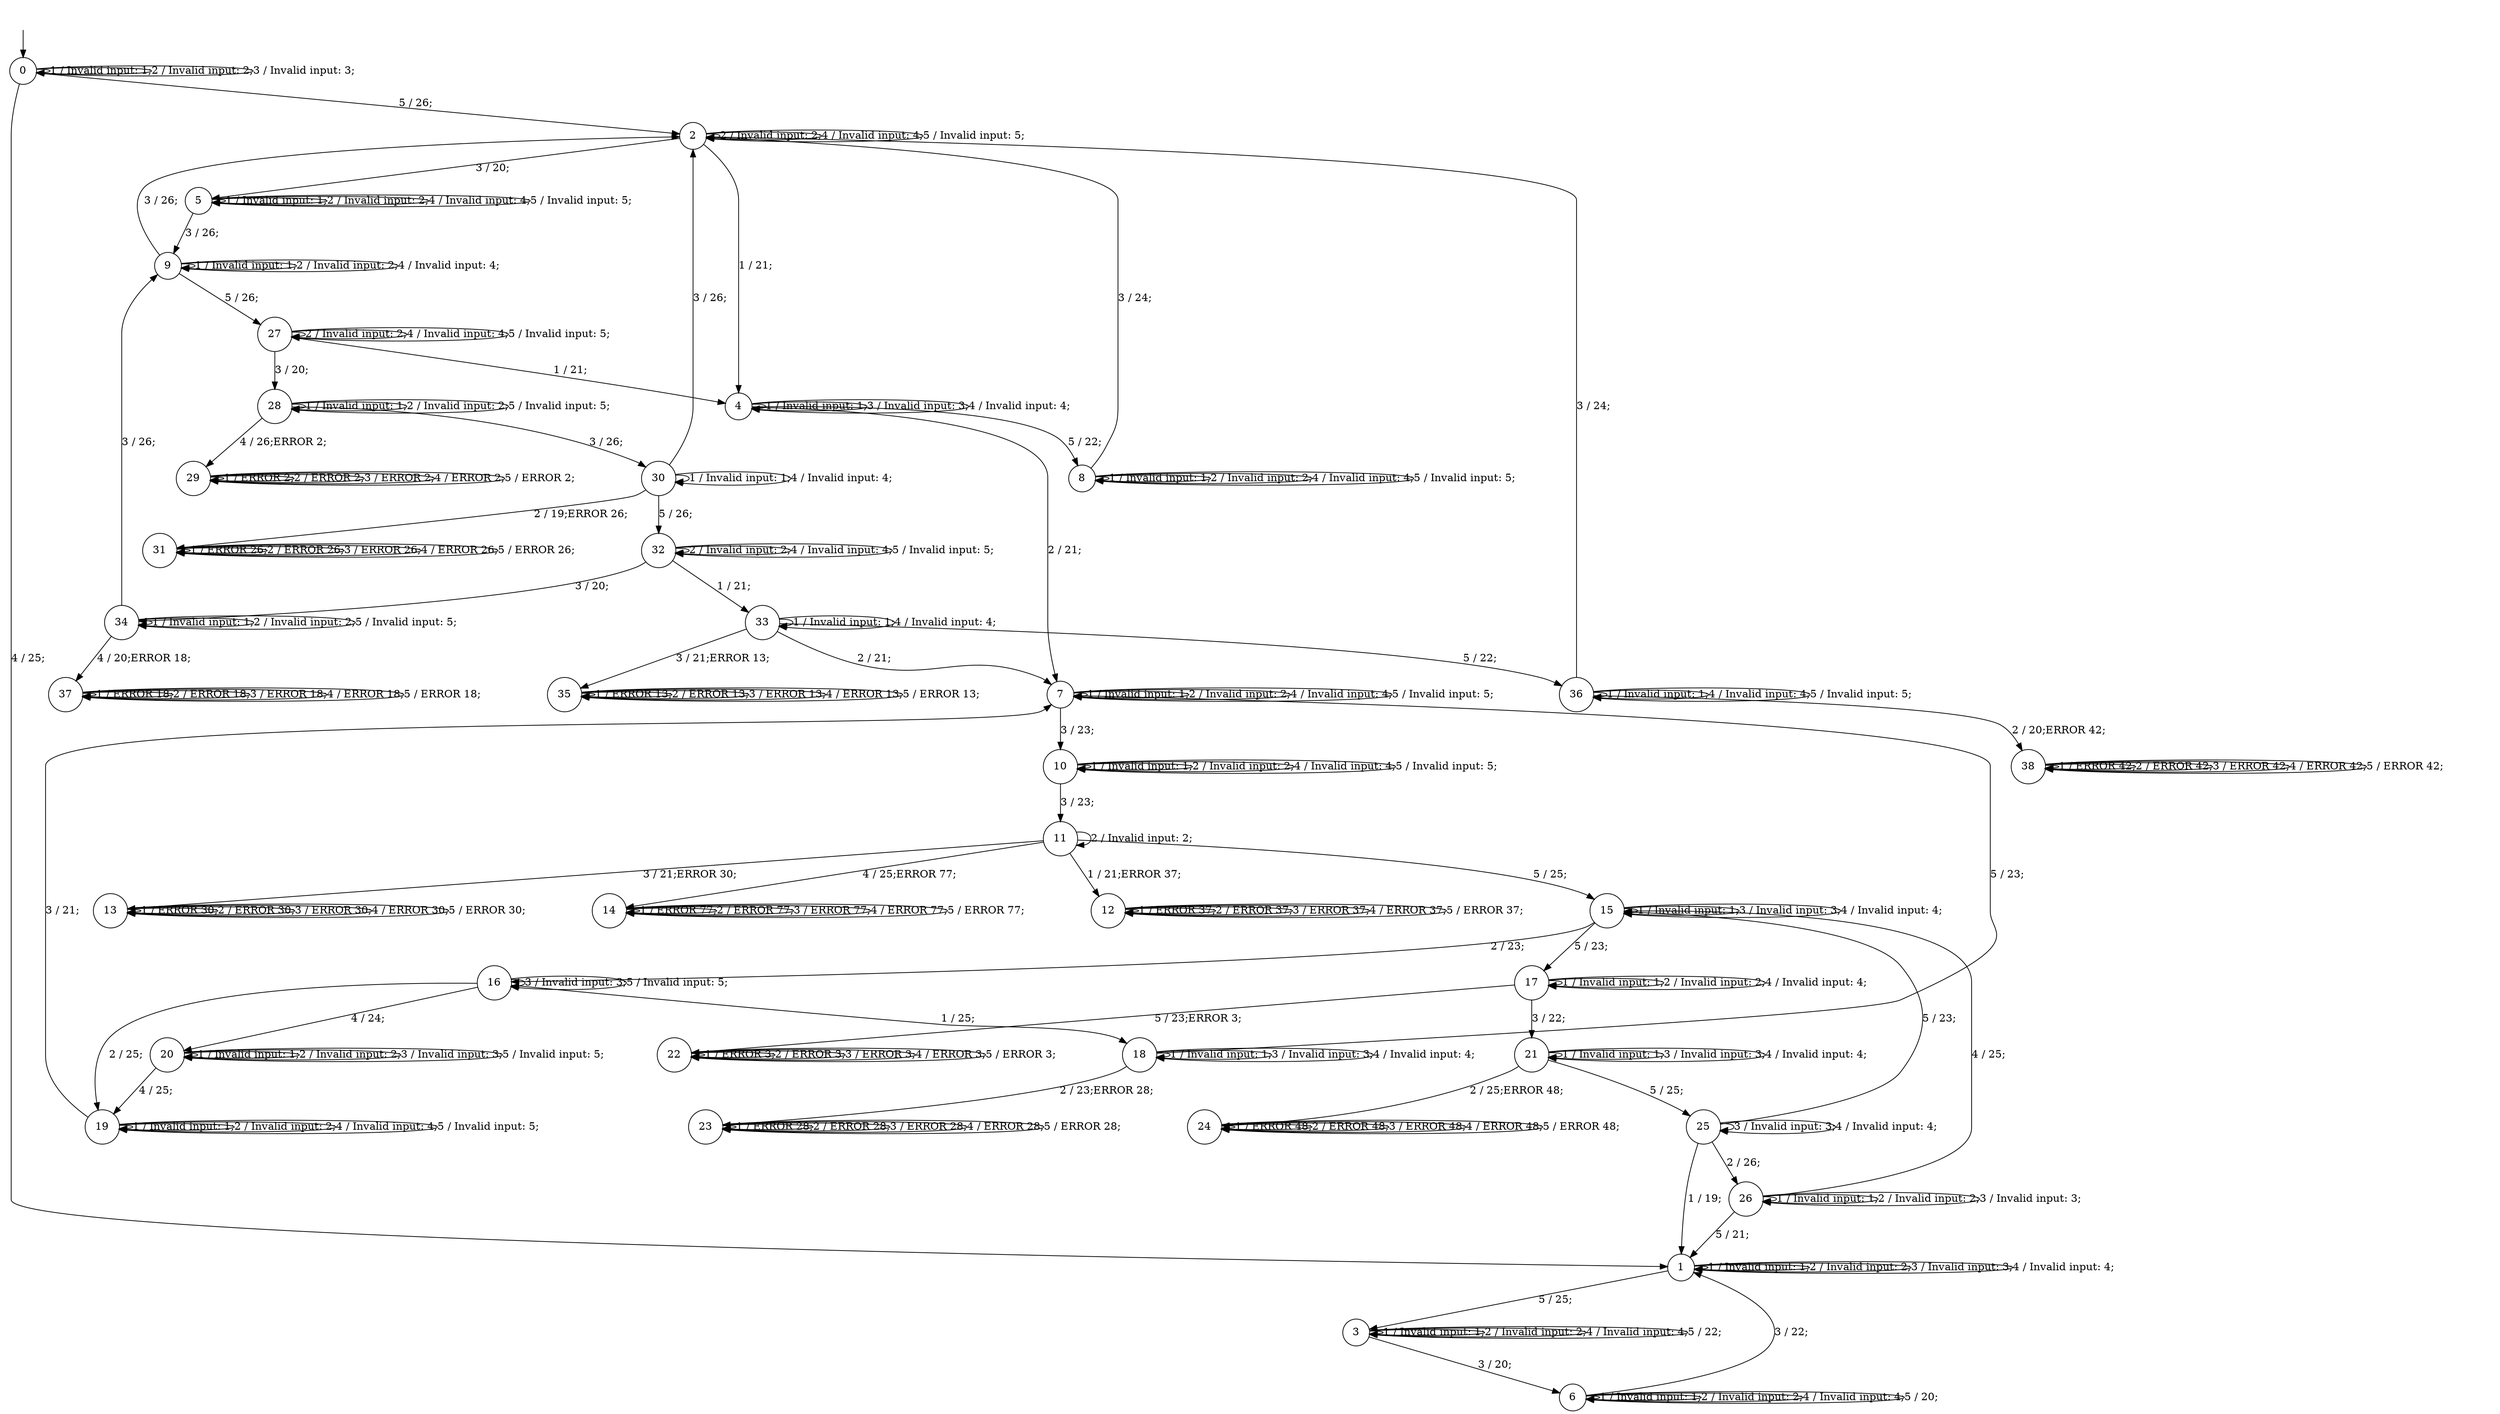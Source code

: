 digraph g {
__start0 [label="" shape="none"];

	s0 [shape="circle" label="0"];
	s1 [shape="circle" label="1"];
	s2 [shape="circle" label="2"];
	s3 [shape="circle" label="3"];
	s4 [shape="circle" label="4"];
	s5 [shape="circle" label="5"];
	s6 [shape="circle" label="6"];
	s7 [shape="circle" label="7"];
	s8 [shape="circle" label="8"];
	s9 [shape="circle" label="9"];
	s10 [shape="circle" label="10"];
	s11 [shape="circle" label="11"];
	s12 [shape="circle" label="12"];
	s13 [shape="circle" label="13"];
	s14 [shape="circle" label="14"];
	s15 [shape="circle" label="15"];
	s16 [shape="circle" label="16"];
	s17 [shape="circle" label="17"];
	s18 [shape="circle" label="18"];
	s19 [shape="circle" label="19"];
	s20 [shape="circle" label="20"];
	s21 [shape="circle" label="21"];
	s22 [shape="circle" label="22"];
	s23 [shape="circle" label="23"];
	s24 [shape="circle" label="24"];
	s25 [shape="circle" label="25"];
	s26 [shape="circle" label="26"];
	s27 [shape="circle" label="27"];
	s28 [shape="circle" label="28"];
	s29 [shape="circle" label="29"];
	s30 [shape="circle" label="30"];
	s31 [shape="circle" label="31"];
	s32 [shape="circle" label="32"];
	s33 [shape="circle" label="33"];
	s34 [shape="circle" label="34"];
	s35 [shape="circle" label="35"];
	s36 [shape="circle" label="36"];
	s37 [shape="circle" label="37"];
	s38 [shape="circle" label="38"];
	s0 -> s0 [label="1 / Invalid input: 1;"];
	s0 -> s0 [label="2 / Invalid input: 2;"];
	s0 -> s0 [label="3 / Invalid input: 3;"];
	s0 -> s1 [label="4 / 25;"];
	s0 -> s2 [label="5 / 26;"];
	s1 -> s1 [label="1 / Invalid input: 1;"];
	s1 -> s1 [label="2 / Invalid input: 2;"];
	s1 -> s1 [label="3 / Invalid input: 3;"];
	s1 -> s1 [label="4 / Invalid input: 4;"];
	s1 -> s3 [label="5 / 25;"];
	s2 -> s4 [label="1 / 21;"];
	s2 -> s2 [label="2 / Invalid input: 2;"];
	s2 -> s5 [label="3 / 20;"];
	s2 -> s2 [label="4 / Invalid input: 4;"];
	s2 -> s2 [label="5 / Invalid input: 5;"];
	s3 -> s3 [label="1 / Invalid input: 1;"];
	s3 -> s3 [label="2 / Invalid input: 2;"];
	s3 -> s6 [label="3 / 20;"];
	s3 -> s3 [label="4 / Invalid input: 4;"];
	s3 -> s3 [label="5 / 22;"];
	s4 -> s4 [label="1 / Invalid input: 1;"];
	s4 -> s7 [label="2 / 21;"];
	s4 -> s4 [label="3 / Invalid input: 3;"];
	s4 -> s4 [label="4 / Invalid input: 4;"];
	s4 -> s8 [label="5 / 22;"];
	s5 -> s5 [label="1 / Invalid input: 1;"];
	s5 -> s5 [label="2 / Invalid input: 2;"];
	s5 -> s9 [label="3 / 26;"];
	s5 -> s5 [label="4 / Invalid input: 4;"];
	s5 -> s5 [label="5 / Invalid input: 5;"];
	s6 -> s6 [label="1 / Invalid input: 1;"];
	s6 -> s6 [label="2 / Invalid input: 2;"];
	s6 -> s1 [label="3 / 22;"];
	s6 -> s6 [label="4 / Invalid input: 4;"];
	s6 -> s6 [label="5 / 20;"];
	s7 -> s7 [label="1 / Invalid input: 1;"];
	s7 -> s7 [label="2 / Invalid input: 2;"];
	s7 -> s10 [label="3 / 23;"];
	s7 -> s7 [label="4 / Invalid input: 4;"];
	s7 -> s7 [label="5 / Invalid input: 5;"];
	s8 -> s8 [label="1 / Invalid input: 1;"];
	s8 -> s8 [label="2 / Invalid input: 2;"];
	s8 -> s2 [label="3 / 24;"];
	s8 -> s8 [label="4 / Invalid input: 4;"];
	s8 -> s8 [label="5 / Invalid input: 5;"];
	s9 -> s9 [label="1 / Invalid input: 1;"];
	s9 -> s9 [label="2 / Invalid input: 2;"];
	s9 -> s2 [label="3 / 26;"];
	s9 -> s9 [label="4 / Invalid input: 4;"];
	s9 -> s27 [label="5 / 26;"];
	s10 -> s10 [label="1 / Invalid input: 1;"];
	s10 -> s10 [label="2 / Invalid input: 2;"];
	s10 -> s11 [label="3 / 23;"];
	s10 -> s10 [label="4 / Invalid input: 4;"];
	s10 -> s10 [label="5 / Invalid input: 5;"];
	s11 -> s12 [label="1 / 21;ERROR 37;"];
	s11 -> s11 [label="2 / Invalid input: 2;"];
	s11 -> s13 [label="3 / 21;ERROR 30;"];
	s11 -> s14 [label="4 / 25;ERROR 77;"];
	s11 -> s15 [label="5 / 25;"];
	s12 -> s12 [label="1 / ERROR 37;"];
	s12 -> s12 [label="2 / ERROR 37;"];
	s12 -> s12 [label="3 / ERROR 37;"];
	s12 -> s12 [label="4 / ERROR 37;"];
	s12 -> s12 [label="5 / ERROR 37;"];
	s13 -> s13 [label="1 / ERROR 30;"];
	s13 -> s13 [label="2 / ERROR 30;"];
	s13 -> s13 [label="3 / ERROR 30;"];
	s13 -> s13 [label="4 / ERROR 30;"];
	s13 -> s13 [label="5 / ERROR 30;"];
	s14 -> s14 [label="1 / ERROR 77;"];
	s14 -> s14 [label="2 / ERROR 77;"];
	s14 -> s14 [label="3 / ERROR 77;"];
	s14 -> s14 [label="4 / ERROR 77;"];
	s14 -> s14 [label="5 / ERROR 77;"];
	s15 -> s15 [label="1 / Invalid input: 1;"];
	s15 -> s16 [label="2 / 23;"];
	s15 -> s15 [label="3 / Invalid input: 3;"];
	s15 -> s15 [label="4 / Invalid input: 4;"];
	s15 -> s17 [label="5 / 23;"];
	s16 -> s18 [label="1 / 25;"];
	s16 -> s19 [label="2 / 25;"];
	s16 -> s16 [label="3 / Invalid input: 3;"];
	s16 -> s20 [label="4 / 24;"];
	s16 -> s16 [label="5 / Invalid input: 5;"];
	s17 -> s17 [label="1 / Invalid input: 1;"];
	s17 -> s17 [label="2 / Invalid input: 2;"];
	s17 -> s21 [label="3 / 22;"];
	s17 -> s17 [label="4 / Invalid input: 4;"];
	s17 -> s22 [label="5 / 23;ERROR 3;"];
	s18 -> s18 [label="1 / Invalid input: 1;"];
	s18 -> s23 [label="2 / 23;ERROR 28;"];
	s18 -> s18 [label="3 / Invalid input: 3;"];
	s18 -> s18 [label="4 / Invalid input: 4;"];
	s18 -> s7 [label="5 / 23;"];
	s19 -> s19 [label="1 / Invalid input: 1;"];
	s19 -> s19 [label="2 / Invalid input: 2;"];
	s19 -> s7 [label="3 / 21;"];
	s19 -> s19 [label="4 / Invalid input: 4;"];
	s19 -> s19 [label="5 / Invalid input: 5;"];
	s20 -> s20 [label="1 / Invalid input: 1;"];
	s20 -> s20 [label="2 / Invalid input: 2;"];
	s20 -> s20 [label="3 / Invalid input: 3;"];
	s20 -> s19 [label="4 / 25;"];
	s20 -> s20 [label="5 / Invalid input: 5;"];
	s21 -> s21 [label="1 / Invalid input: 1;"];
	s21 -> s24 [label="2 / 25;ERROR 48;"];
	s21 -> s21 [label="3 / Invalid input: 3;"];
	s21 -> s21 [label="4 / Invalid input: 4;"];
	s21 -> s25 [label="5 / 25;"];
	s22 -> s22 [label="1 / ERROR 3;"];
	s22 -> s22 [label="2 / ERROR 3;"];
	s22 -> s22 [label="3 / ERROR 3;"];
	s22 -> s22 [label="4 / ERROR 3;"];
	s22 -> s22 [label="5 / ERROR 3;"];
	s23 -> s23 [label="1 / ERROR 28;"];
	s23 -> s23 [label="2 / ERROR 28;"];
	s23 -> s23 [label="3 / ERROR 28;"];
	s23 -> s23 [label="4 / ERROR 28;"];
	s23 -> s23 [label="5 / ERROR 28;"];
	s24 -> s24 [label="1 / ERROR 48;"];
	s24 -> s24 [label="2 / ERROR 48;"];
	s24 -> s24 [label="3 / ERROR 48;"];
	s24 -> s24 [label="4 / ERROR 48;"];
	s24 -> s24 [label="5 / ERROR 48;"];
	s25 -> s1 [label="1 / 19;"];
	s25 -> s26 [label="2 / 26;"];
	s25 -> s25 [label="3 / Invalid input: 3;"];
	s25 -> s25 [label="4 / Invalid input: 4;"];
	s25 -> s15 [label="5 / 23;"];
	s26 -> s26 [label="1 / Invalid input: 1;"];
	s26 -> s26 [label="2 / Invalid input: 2;"];
	s26 -> s26 [label="3 / Invalid input: 3;"];
	s26 -> s15 [label="4 / 25;"];
	s26 -> s1 [label="5 / 21;"];
	s27 -> s4 [label="1 / 21;"];
	s27 -> s27 [label="2 / Invalid input: 2;"];
	s27 -> s28 [label="3 / 20;"];
	s27 -> s27 [label="4 / Invalid input: 4;"];
	s27 -> s27 [label="5 / Invalid input: 5;"];
	s28 -> s28 [label="1 / Invalid input: 1;"];
	s28 -> s28 [label="2 / Invalid input: 2;"];
	s28 -> s30 [label="3 / 26;"];
	s28 -> s29 [label="4 / 26;ERROR 2;"];
	s28 -> s28 [label="5 / Invalid input: 5;"];
	s29 -> s29 [label="1 / ERROR 2;"];
	s29 -> s29 [label="2 / ERROR 2;"];
	s29 -> s29 [label="3 / ERROR 2;"];
	s29 -> s29 [label="4 / ERROR 2;"];
	s29 -> s29 [label="5 / ERROR 2;"];
	s30 -> s30 [label="1 / Invalid input: 1;"];
	s30 -> s31 [label="2 / 19;ERROR 26;"];
	s30 -> s2 [label="3 / 26;"];
	s30 -> s30 [label="4 / Invalid input: 4;"];
	s30 -> s32 [label="5 / 26;"];
	s31 -> s31 [label="1 / ERROR 26;"];
	s31 -> s31 [label="2 / ERROR 26;"];
	s31 -> s31 [label="3 / ERROR 26;"];
	s31 -> s31 [label="4 / ERROR 26;"];
	s31 -> s31 [label="5 / ERROR 26;"];
	s32 -> s33 [label="1 / 21;"];
	s32 -> s32 [label="2 / Invalid input: 2;"];
	s32 -> s34 [label="3 / 20;"];
	s32 -> s32 [label="4 / Invalid input: 4;"];
	s32 -> s32 [label="5 / Invalid input: 5;"];
	s33 -> s33 [label="1 / Invalid input: 1;"];
	s33 -> s7 [label="2 / 21;"];
	s33 -> s35 [label="3 / 21;ERROR 13;"];
	s33 -> s33 [label="4 / Invalid input: 4;"];
	s33 -> s36 [label="5 / 22;"];
	s34 -> s34 [label="1 / Invalid input: 1;"];
	s34 -> s34 [label="2 / Invalid input: 2;"];
	s34 -> s9 [label="3 / 26;"];
	s34 -> s37 [label="4 / 20;ERROR 18;"];
	s34 -> s34 [label="5 / Invalid input: 5;"];
	s35 -> s35 [label="1 / ERROR 13;"];
	s35 -> s35 [label="2 / ERROR 13;"];
	s35 -> s35 [label="3 / ERROR 13;"];
	s35 -> s35 [label="4 / ERROR 13;"];
	s35 -> s35 [label="5 / ERROR 13;"];
	s36 -> s36 [label="1 / Invalid input: 1;"];
	s36 -> s38 [label="2 / 20;ERROR 42;"];
	s36 -> s2 [label="3 / 24;"];
	s36 -> s36 [label="4 / Invalid input: 4;"];
	s36 -> s36 [label="5 / Invalid input: 5;"];
	s37 -> s37 [label="1 / ERROR 18;"];
	s37 -> s37 [label="2 / ERROR 18;"];
	s37 -> s37 [label="3 / ERROR 18;"];
	s37 -> s37 [label="4 / ERROR 18;"];
	s37 -> s37 [label="5 / ERROR 18;"];
	s38 -> s38 [label="1 / ERROR 42;"];
	s38 -> s38 [label="2 / ERROR 42;"];
	s38 -> s38 [label="3 / ERROR 42;"];
	s38 -> s38 [label="4 / ERROR 42;"];
	s38 -> s38 [label="5 / ERROR 42;"];

__start0 -> s0;
}

